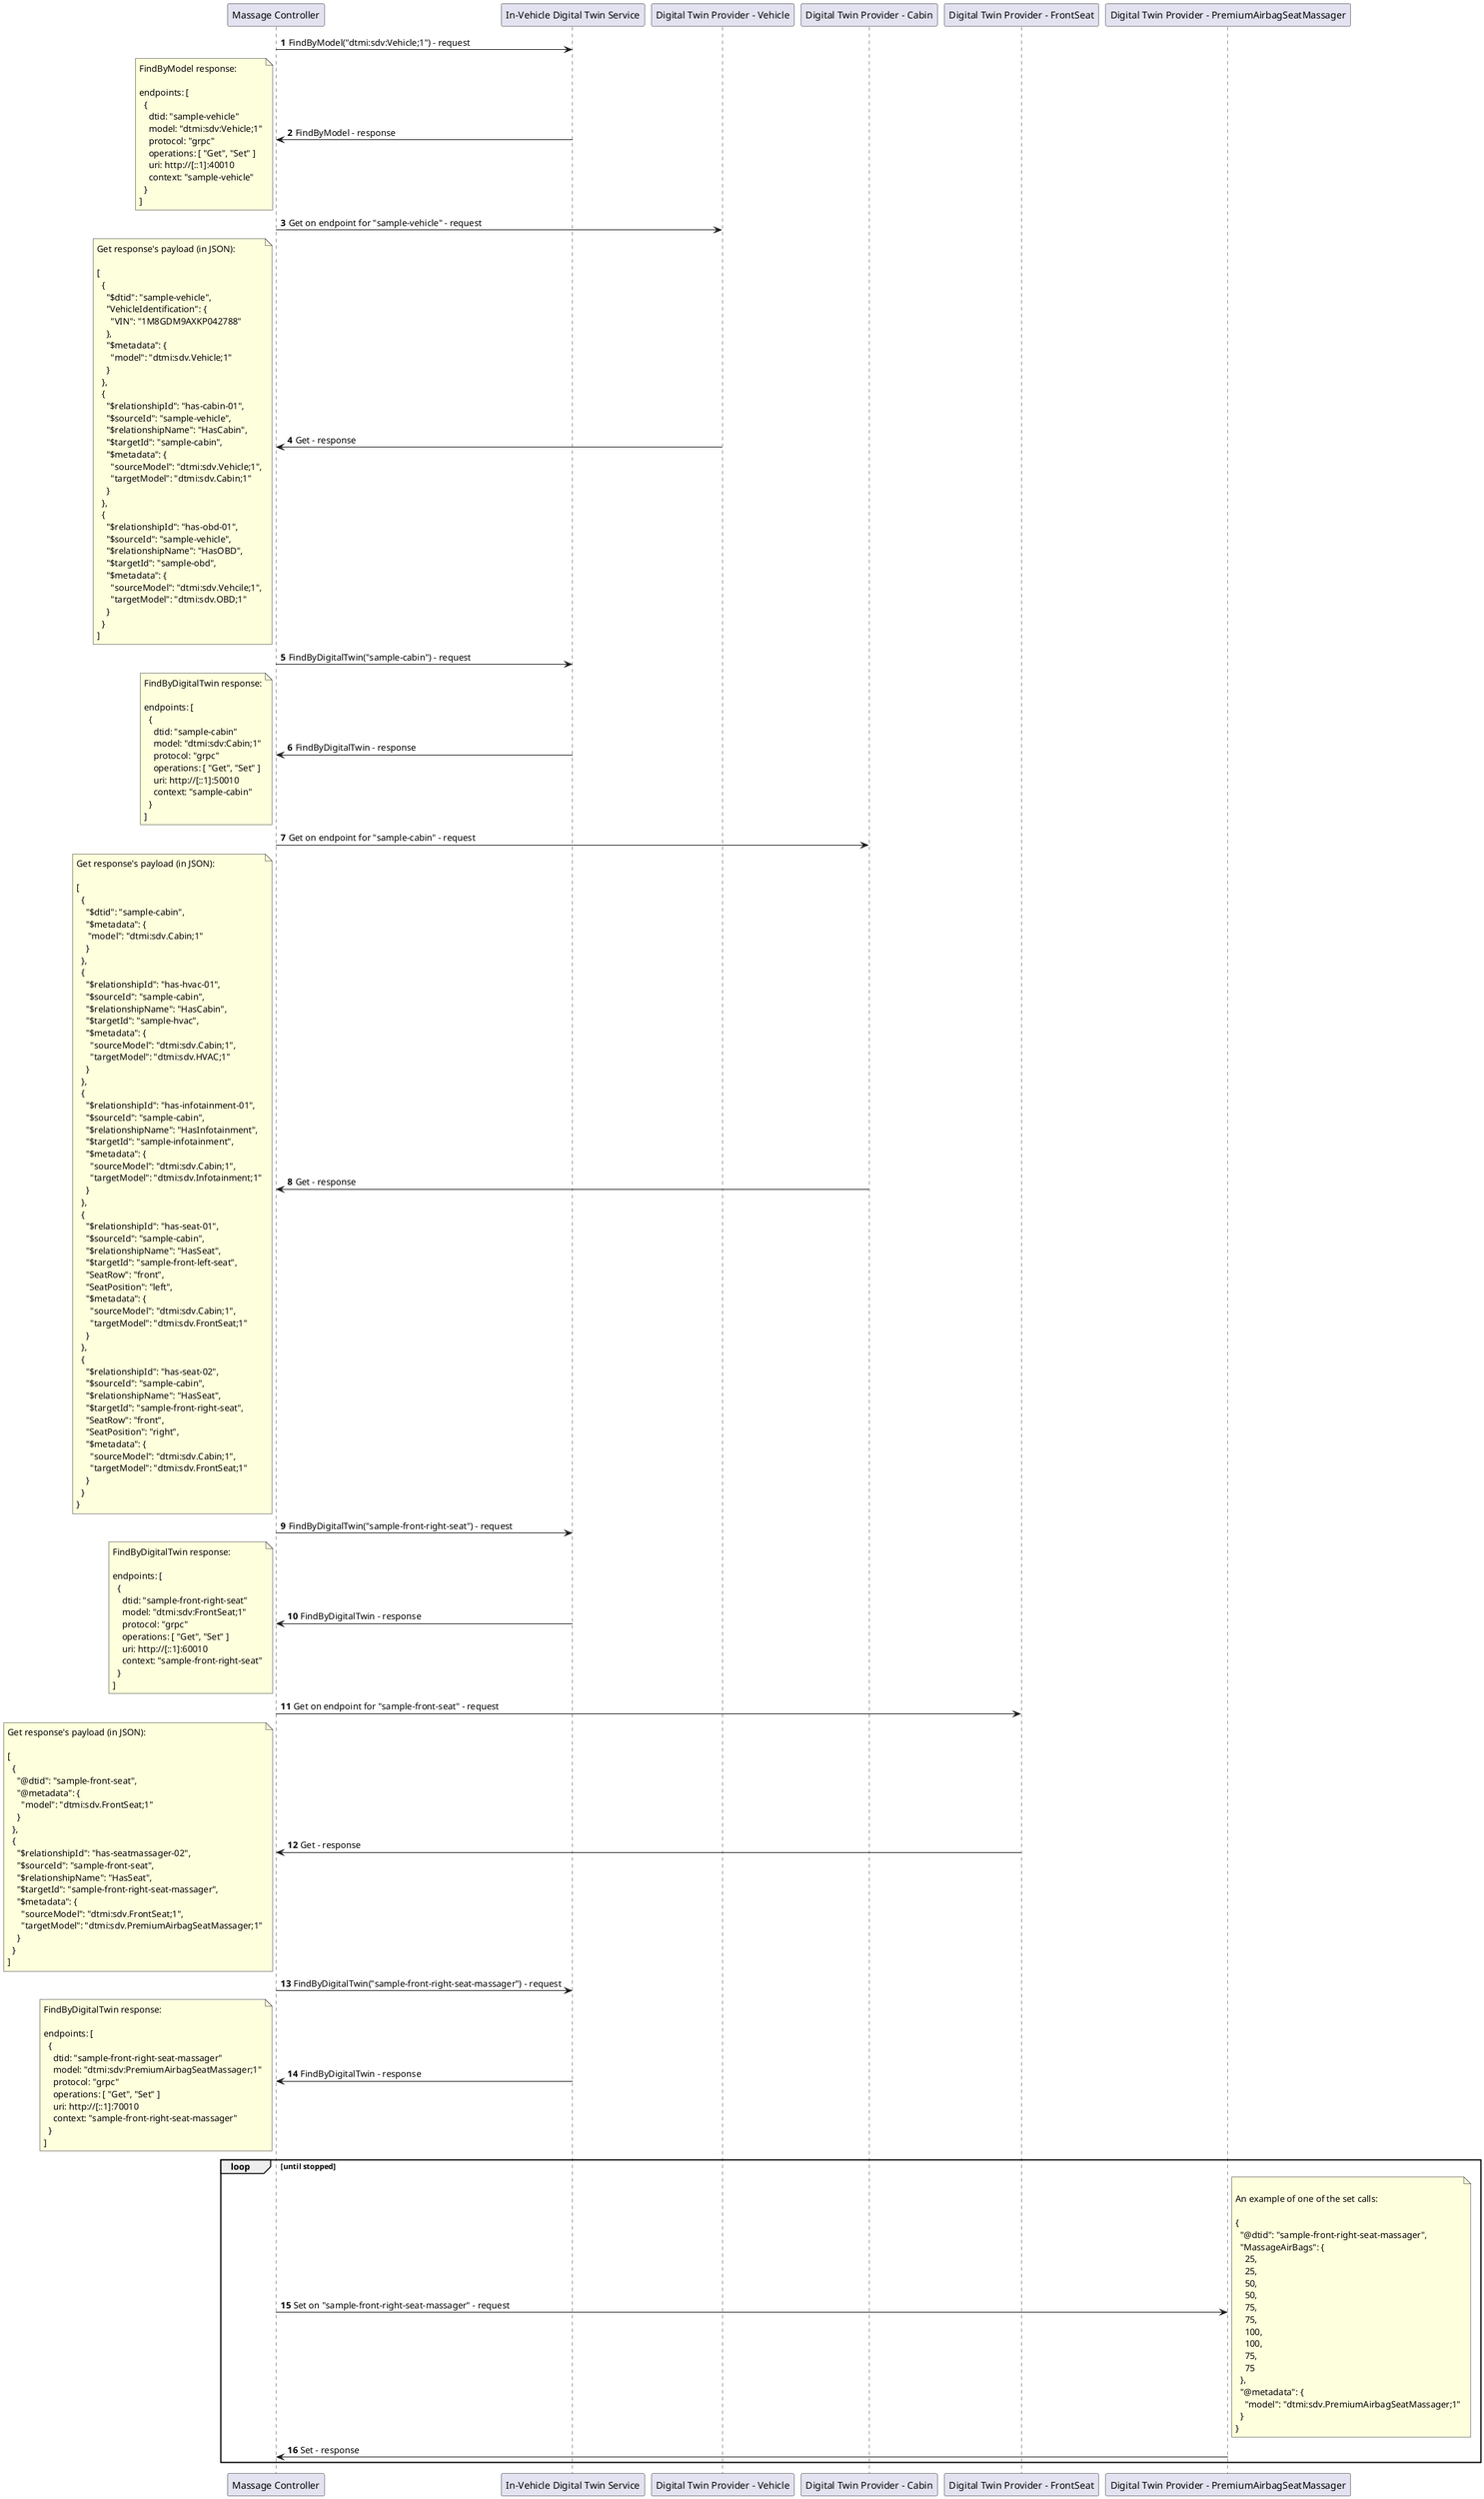 @startuml

autonumber

"Massage Controller" -> "In-Vehicle Digital Twin Service": FindByModel("dtmi:sdv:Vehicle;1") - request

"Massage Controller" <- "In-Vehicle Digital Twin Service": FindByModel - response 
note left
FindByModel response:

endpoints: [
  {
    dtid: "sample-vehicle"
    model: "dtmi:sdv:Vehicle;1"
    protocol: "grpc"
    operations: [ "Get", "Set" ]
    uri: http://[::1]:40010
    context: "sample-vehicle"
  }
]
end note

"Massage Controller" -> "Digital Twin Provider - Vehicle": Get on endpoint for "sample-vehicle" - request

"Massage Controller" <- "Digital Twin Provider - Vehicle": Get - response
note left
Get response's payload (in JSON):

[
  {
    "$dtid": "sample-vehicle",
    "VehicleIdentification": {
      "VIN": "1M8GDM9AXKP042788"
    },
    "$metadata": {
      "model": "dtmi:sdv.Vehicle;1"
    }
  },
  { 
    "$relationshipId": "has-cabin-01", 
    "$sourceId": "sample-vehicle", 
    "$relationshipName": "HasCabin", 
    "$targetId": "sample-cabin", 
    "$metadata": {
      "sourceModel": "dtmi:sdv.Vehicle;1",
      "targetModel": "dtmi:sdv.Cabin;1"
    }
  },
  { 
    "$relationshipId": "has-obd-01", 
    "$sourceId": "sample-vehicle", 
    "$relationshipName": "HasOBD", 
    "$targetId": "sample-obd", 
    "$metadata": {
      "sourceModel": "dtmi:sdv.Vehcile;1",
      "targetModel": "dtmi:sdv.OBD;1"
    }
  }
]
end note

"Massage Controller" -> "In-Vehicle Digital Twin Service": FindByDigitalTwin("sample-cabin") - request

"Massage Controller" <- "In-Vehicle Digital Twin Service": FindByDigitalTwin - response 
note left
FindByDigitalTwin response:

endpoints: [
  {
    dtid: "sample-cabin"
    model: "dtmi:sdv:Cabin;1"
    protocol: "grpc"
    operations: [ "Get", "Set" ]
    uri: http://[::1]:50010
    context: "sample-cabin"
  }
]
end note


"Massage Controller" -> "Digital Twin Provider - Cabin": Get on endpoint for "sample-cabin" - request

"Massage Controller" <- "Digital Twin Provider - Cabin": Get - response
note left
Get response's payload (in JSON):

[
  {
    "$dtid": "sample-cabin",
    "$metadata": {
     "model": "dtmi:sdv.Cabin;1"
    }
  },
  { 
    "$relationshipId": "has-hvac-01", 
    "$sourceId": "sample-cabin", 
    "$relationshipName": "HasCabin", 
    "$targetId": "sample-hvac", 
    "$metadata": {
      "sourceModel": "dtmi:sdv.Cabin;1",
      "targetModel": "dtmi:sdv.HVAC;1"
    }
  },
  { 
    "$relationshipId": "has-infotainment-01", 
    "$sourceId": "sample-cabin", 
    "$relationshipName": "HasInfotainment", 
    "$targetId": "sample-infotainment", 
    "$metadata": {
      "sourceModel": "dtmi:sdv.Cabin;1",
      "targetModel": "dtmi:sdv.Infotainment;1"
    }
  },
  { 
    "$relationshipId": "has-seat-01", 
    "$sourceId": "sample-cabin", 
    "$relationshipName": "HasSeat", 
    "$targetId": "sample-front-left-seat", 
    "SeatRow": "front",
    "SeatPosition": "left",
    "$metadata": {
      "sourceModel": "dtmi:sdv.Cabin;1",
      "targetModel": "dtmi:sdv.FrontSeat;1"
    }
  },
  { 
    "$relationshipId": "has-seat-02", 
    "$sourceId": "sample-cabin", 
    "$relationshipName": "HasSeat", 
    "$targetId": "sample-front-right-seat", 
    "SeatRow": "front",
    "SeatPosition": "right",
    "$metadata": {
      "sourceModel": "dtmi:sdv.Cabin;1",
      "targetModel": "dtmi:sdv.FrontSeat;1"
    }
  }
} 
end note

"Massage Controller" -> "In-Vehicle Digital Twin Service": FindByDigitalTwin("sample-front-right-seat") - request

"Massage Controller" <- "In-Vehicle Digital Twin Service": FindByDigitalTwin - response 
note left
FindByDigitalTwin response:

endpoints: [
  {
    dtid: "sample-front-right-seat"
    model: "dtmi:sdv:FrontSeat;1"
    protocol: "grpc"
    operations: [ "Get", "Set" ]
    uri: http://[::1]:60010
    context: "sample-front-right-seat"
  }
]
end note

"Massage Controller" -> "Digital Twin Provider - FrontSeat": Get on endpoint for "sample-front-seat" - request

"Massage Controller" <- "Digital Twin Provider - FrontSeat": Get - response
note left
Get response's payload (in JSON):

[
  {
    "@dtid": "sample-front-seat",
    "@metadata": {
      "model": "dtmi:sdv.FrontSeat;1"
    }
  },
  { 
    "$relationshipId": "has-seatmassager-02", 
    "$sourceId": "sample-front-seat", 
    "$relationshipName": "HasSeat", 
    "$targetId": "sample-front-right-seat-massager", 
    "$metadata": {
      "sourceModel": "dtmi:sdv.FrontSeat;1",
      "targetModel": "dtmi:sdv.PremiumAirbagSeatMassager;1"
    }
  }
]
end note

"Massage Controller" -> "In-Vehicle Digital Twin Service": FindByDigitalTwin("sample-front-right-seat-massager") - request

"Massage Controller" <- "In-Vehicle Digital Twin Service": FindByDigitalTwin - response 
note left
FindByDigitalTwin response:

endpoints: [
  {
    dtid: "sample-front-right-seat-massager"
    model: "dtmi:sdv:PremiumAirbagSeatMassager;1"
    protocol: "grpc"
    operations: [ "Get", "Set" ]
    uri: http://[::1]:70010
    context: "sample-front-right-seat-massager"
  }
]
end note

loop until stopped
  "Massage Controller" -> "Digital Twin Provider - PremiumAirbagSeatMassager": Set on "sample-front-right-seat-massager" - request
  note right

  An example of one of the set calls:

  {
    "@dtid": "sample-front-right-seat-massager",
    "MassageAirBags": {
      25,
      25,
      50,
      50,
      75,
      75,
      100,
      100,
      75,
      75
    },
    "@metadata": {
      "model": "dtmi:sdv.PremiumAirbagSeatMassager;1"
    }
  }
  end note

  "Massage Controller" <- "Digital Twin Provider - PremiumAirbagSeatMassager": Set - response
end

@enduml
